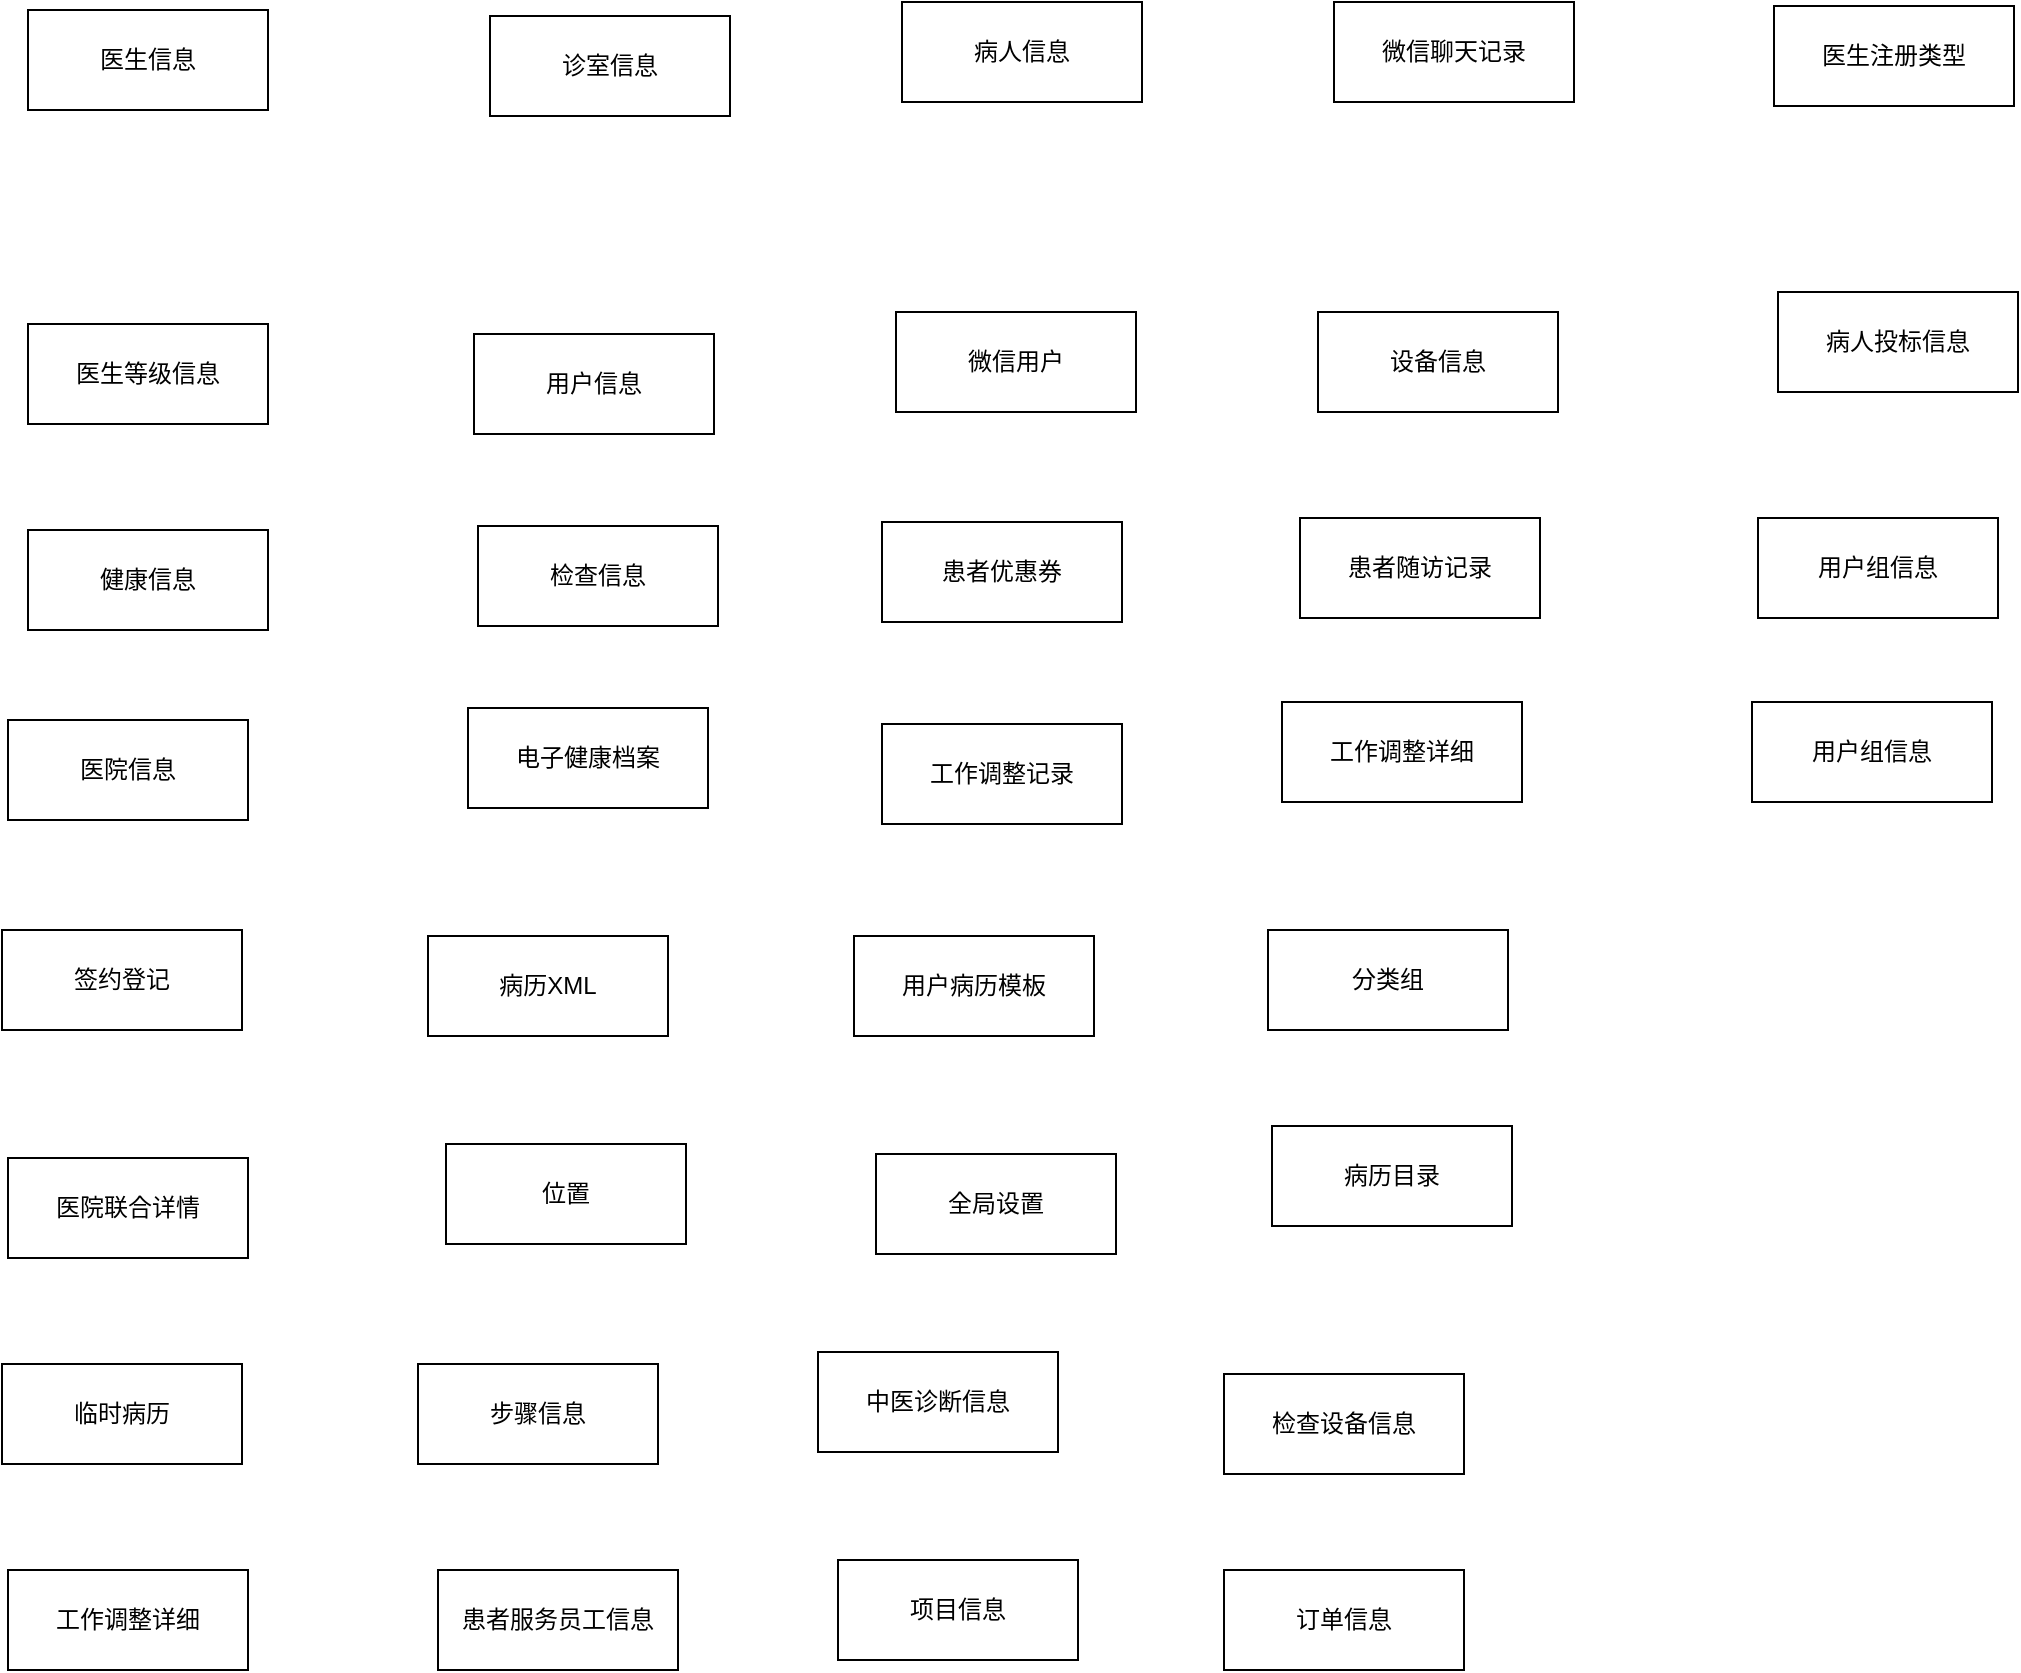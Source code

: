 <mxfile version="24.7.1" type="github">
  <diagram name="第 1 页" id="1ps2bYv6ScKSguF08gRz">
    <mxGraphModel dx="2261" dy="1949" grid="0" gridSize="10" guides="1" tooltips="1" connect="1" arrows="1" fold="1" page="1" pageScale="1" pageWidth="827" pageHeight="1169" math="0" shadow="0">
      <root>
        <mxCell id="0" />
        <mxCell id="1" parent="0" />
        <mxCell id="49B0i8A7i4MzncCd7AZk-1" value="诊室信息" style="rounded=0;whiteSpace=wrap;html=1;" vertex="1" parent="1">
          <mxGeometry x="-560" y="-860" width="120" height="50" as="geometry" />
        </mxCell>
        <mxCell id="49B0i8A7i4MzncCd7AZk-2" value="医生等级信息" style="rounded=0;whiteSpace=wrap;html=1;" vertex="1" parent="1">
          <mxGeometry x="-791" y="-706" width="120" height="50" as="geometry" />
        </mxCell>
        <mxCell id="49B0i8A7i4MzncCd7AZk-3" value="医生信息" style="rounded=0;whiteSpace=wrap;html=1;" vertex="1" parent="1">
          <mxGeometry x="-791" y="-863" width="120" height="50" as="geometry" />
        </mxCell>
        <mxCell id="49B0i8A7i4MzncCd7AZk-4" value="用户信息" style="rounded=0;whiteSpace=wrap;html=1;" vertex="1" parent="1">
          <mxGeometry x="-568" y="-701" width="120" height="50" as="geometry" />
        </mxCell>
        <mxCell id="49B0i8A7i4MzncCd7AZk-5" value="病人信息" style="rounded=0;whiteSpace=wrap;html=1;" vertex="1" parent="1">
          <mxGeometry x="-354" y="-867" width="120" height="50" as="geometry" />
        </mxCell>
        <mxCell id="49B0i8A7i4MzncCd7AZk-6" value="微信用户" style="rounded=0;whiteSpace=wrap;html=1;" vertex="1" parent="1">
          <mxGeometry x="-357" y="-712" width="120" height="50" as="geometry" />
        </mxCell>
        <mxCell id="49B0i8A7i4MzncCd7AZk-7" value="健康信息" style="rounded=0;whiteSpace=wrap;html=1;" vertex="1" parent="1">
          <mxGeometry x="-791" y="-603" width="120" height="50" as="geometry" />
        </mxCell>
        <mxCell id="49B0i8A7i4MzncCd7AZk-8" value="检查信息" style="rounded=0;whiteSpace=wrap;html=1;" vertex="1" parent="1">
          <mxGeometry x="-566" y="-605" width="120" height="50" as="geometry" />
        </mxCell>
        <mxCell id="49B0i8A7i4MzncCd7AZk-9" value="患者优惠券" style="rounded=0;whiteSpace=wrap;html=1;" vertex="1" parent="1">
          <mxGeometry x="-364" y="-607" width="120" height="50" as="geometry" />
        </mxCell>
        <mxCell id="49B0i8A7i4MzncCd7AZk-10" value="微信聊天记录" style="rounded=0;whiteSpace=wrap;html=1;" vertex="1" parent="1">
          <mxGeometry x="-138" y="-867" width="120" height="50" as="geometry" />
        </mxCell>
        <mxCell id="49B0i8A7i4MzncCd7AZk-12" value="设备信息" style="rounded=0;whiteSpace=wrap;html=1;" vertex="1" parent="1">
          <mxGeometry x="-146" y="-712" width="120" height="50" as="geometry" />
        </mxCell>
        <mxCell id="49B0i8A7i4MzncCd7AZk-13" value="患者随访记录" style="rounded=0;whiteSpace=wrap;html=1;" vertex="1" parent="1">
          <mxGeometry x="-155" y="-609" width="120" height="50" as="geometry" />
        </mxCell>
        <mxCell id="49B0i8A7i4MzncCd7AZk-14" value="医院信息" style="rounded=0;whiteSpace=wrap;html=1;" vertex="1" parent="1">
          <mxGeometry x="-801" y="-508" width="120" height="50" as="geometry" />
        </mxCell>
        <mxCell id="49B0i8A7i4MzncCd7AZk-16" value="电子健康档案" style="rounded=0;whiteSpace=wrap;html=1;" vertex="1" parent="1">
          <mxGeometry x="-571" y="-514" width="120" height="50" as="geometry" />
        </mxCell>
        <mxCell id="49B0i8A7i4MzncCd7AZk-17" value="工作调整记录" style="rounded=0;whiteSpace=wrap;html=1;" vertex="1" parent="1">
          <mxGeometry x="-364" y="-506" width="120" height="50" as="geometry" />
        </mxCell>
        <mxCell id="49B0i8A7i4MzncCd7AZk-18" value="工作调整详细" style="rounded=0;whiteSpace=wrap;html=1;" vertex="1" parent="1">
          <mxGeometry x="-164" y="-517" width="120" height="50" as="geometry" />
        </mxCell>
        <mxCell id="49B0i8A7i4MzncCd7AZk-19" value="签约登记" style="rounded=0;whiteSpace=wrap;html=1;" vertex="1" parent="1">
          <mxGeometry x="-804" y="-403" width="120" height="50" as="geometry" />
        </mxCell>
        <mxCell id="49B0i8A7i4MzncCd7AZk-21" value="病历XML" style="rounded=0;whiteSpace=wrap;html=1;" vertex="1" parent="1">
          <mxGeometry x="-591" y="-400" width="120" height="50" as="geometry" />
        </mxCell>
        <mxCell id="49B0i8A7i4MzncCd7AZk-22" value="用户病历模板" style="rounded=0;whiteSpace=wrap;html=1;" vertex="1" parent="1">
          <mxGeometry x="-378" y="-400" width="120" height="50" as="geometry" />
        </mxCell>
        <mxCell id="49B0i8A7i4MzncCd7AZk-23" value="分类组" style="rounded=0;whiteSpace=wrap;html=1;" vertex="1" parent="1">
          <mxGeometry x="-171" y="-403" width="120" height="50" as="geometry" />
        </mxCell>
        <mxCell id="49B0i8A7i4MzncCd7AZk-24" value="医院联合详情" style="rounded=0;whiteSpace=wrap;html=1;" vertex="1" parent="1">
          <mxGeometry x="-801" y="-289" width="120" height="50" as="geometry" />
        </mxCell>
        <mxCell id="49B0i8A7i4MzncCd7AZk-25" value="位置" style="rounded=0;whiteSpace=wrap;html=1;" vertex="1" parent="1">
          <mxGeometry x="-582" y="-296" width="120" height="50" as="geometry" />
        </mxCell>
        <mxCell id="49B0i8A7i4MzncCd7AZk-26" value="全局设置" style="rounded=0;whiteSpace=wrap;html=1;" vertex="1" parent="1">
          <mxGeometry x="-367" y="-291" width="120" height="50" as="geometry" />
        </mxCell>
        <mxCell id="49B0i8A7i4MzncCd7AZk-27" value="病历目录" style="rounded=0;whiteSpace=wrap;html=1;" vertex="1" parent="1">
          <mxGeometry x="-169" y="-305" width="120" height="50" as="geometry" />
        </mxCell>
        <mxCell id="49B0i8A7i4MzncCd7AZk-28" value="临时病历" style="rounded=0;whiteSpace=wrap;html=1;" vertex="1" parent="1">
          <mxGeometry x="-804" y="-186" width="120" height="50" as="geometry" />
        </mxCell>
        <mxCell id="49B0i8A7i4MzncCd7AZk-29" value="步骤信息" style="rounded=0;whiteSpace=wrap;html=1;" vertex="1" parent="1">
          <mxGeometry x="-596" y="-186" width="120" height="50" as="geometry" />
        </mxCell>
        <mxCell id="49B0i8A7i4MzncCd7AZk-30" value="中医诊断信息" style="rounded=0;whiteSpace=wrap;html=1;" vertex="1" parent="1">
          <mxGeometry x="-396" y="-192" width="120" height="50" as="geometry" />
        </mxCell>
        <mxCell id="49B0i8A7i4MzncCd7AZk-31" value="检查设备信息" style="rounded=0;whiteSpace=wrap;html=1;" vertex="1" parent="1">
          <mxGeometry x="-193" y="-181" width="120" height="50" as="geometry" />
        </mxCell>
        <mxCell id="49B0i8A7i4MzncCd7AZk-32" value="工作调整详细" style="rounded=0;whiteSpace=wrap;html=1;" vertex="1" parent="1">
          <mxGeometry x="-801" y="-83" width="120" height="50" as="geometry" />
        </mxCell>
        <mxCell id="49B0i8A7i4MzncCd7AZk-33" value=" 患者服务员工信息" style="rounded=0;whiteSpace=wrap;html=1;" vertex="1" parent="1">
          <mxGeometry x="-586" y="-83" width="120" height="50" as="geometry" />
        </mxCell>
        <mxCell id="49B0i8A7i4MzncCd7AZk-34" value=" 项目信息" style="rounded=0;whiteSpace=wrap;html=1;" vertex="1" parent="1">
          <mxGeometry x="-386" y="-88" width="120" height="50" as="geometry" />
        </mxCell>
        <mxCell id="49B0i8A7i4MzncCd7AZk-35" value=" 订单信息" style="rounded=0;whiteSpace=wrap;html=1;" vertex="1" parent="1">
          <mxGeometry x="-193" y="-83" width="120" height="50" as="geometry" />
        </mxCell>
        <mxCell id="49B0i8A7i4MzncCd7AZk-36" value="医生注册类型" style="rounded=0;whiteSpace=wrap;html=1;" vertex="1" parent="1">
          <mxGeometry x="82" y="-865" width="120" height="50" as="geometry" />
        </mxCell>
        <mxCell id="49B0i8A7i4MzncCd7AZk-37" value="病人投标信息" style="rounded=0;whiteSpace=wrap;html=1;" vertex="1" parent="1">
          <mxGeometry x="84" y="-722" width="120" height="50" as="geometry" />
        </mxCell>
        <mxCell id="49B0i8A7i4MzncCd7AZk-38" value="用户组信息" style="rounded=0;whiteSpace=wrap;html=1;" vertex="1" parent="1">
          <mxGeometry x="74" y="-609" width="120" height="50" as="geometry" />
        </mxCell>
        <mxCell id="49B0i8A7i4MzncCd7AZk-39" value="用户组信息" style="rounded=0;whiteSpace=wrap;html=1;" vertex="1" parent="1">
          <mxGeometry x="71" y="-517" width="120" height="50" as="geometry" />
        </mxCell>
      </root>
    </mxGraphModel>
  </diagram>
</mxfile>
